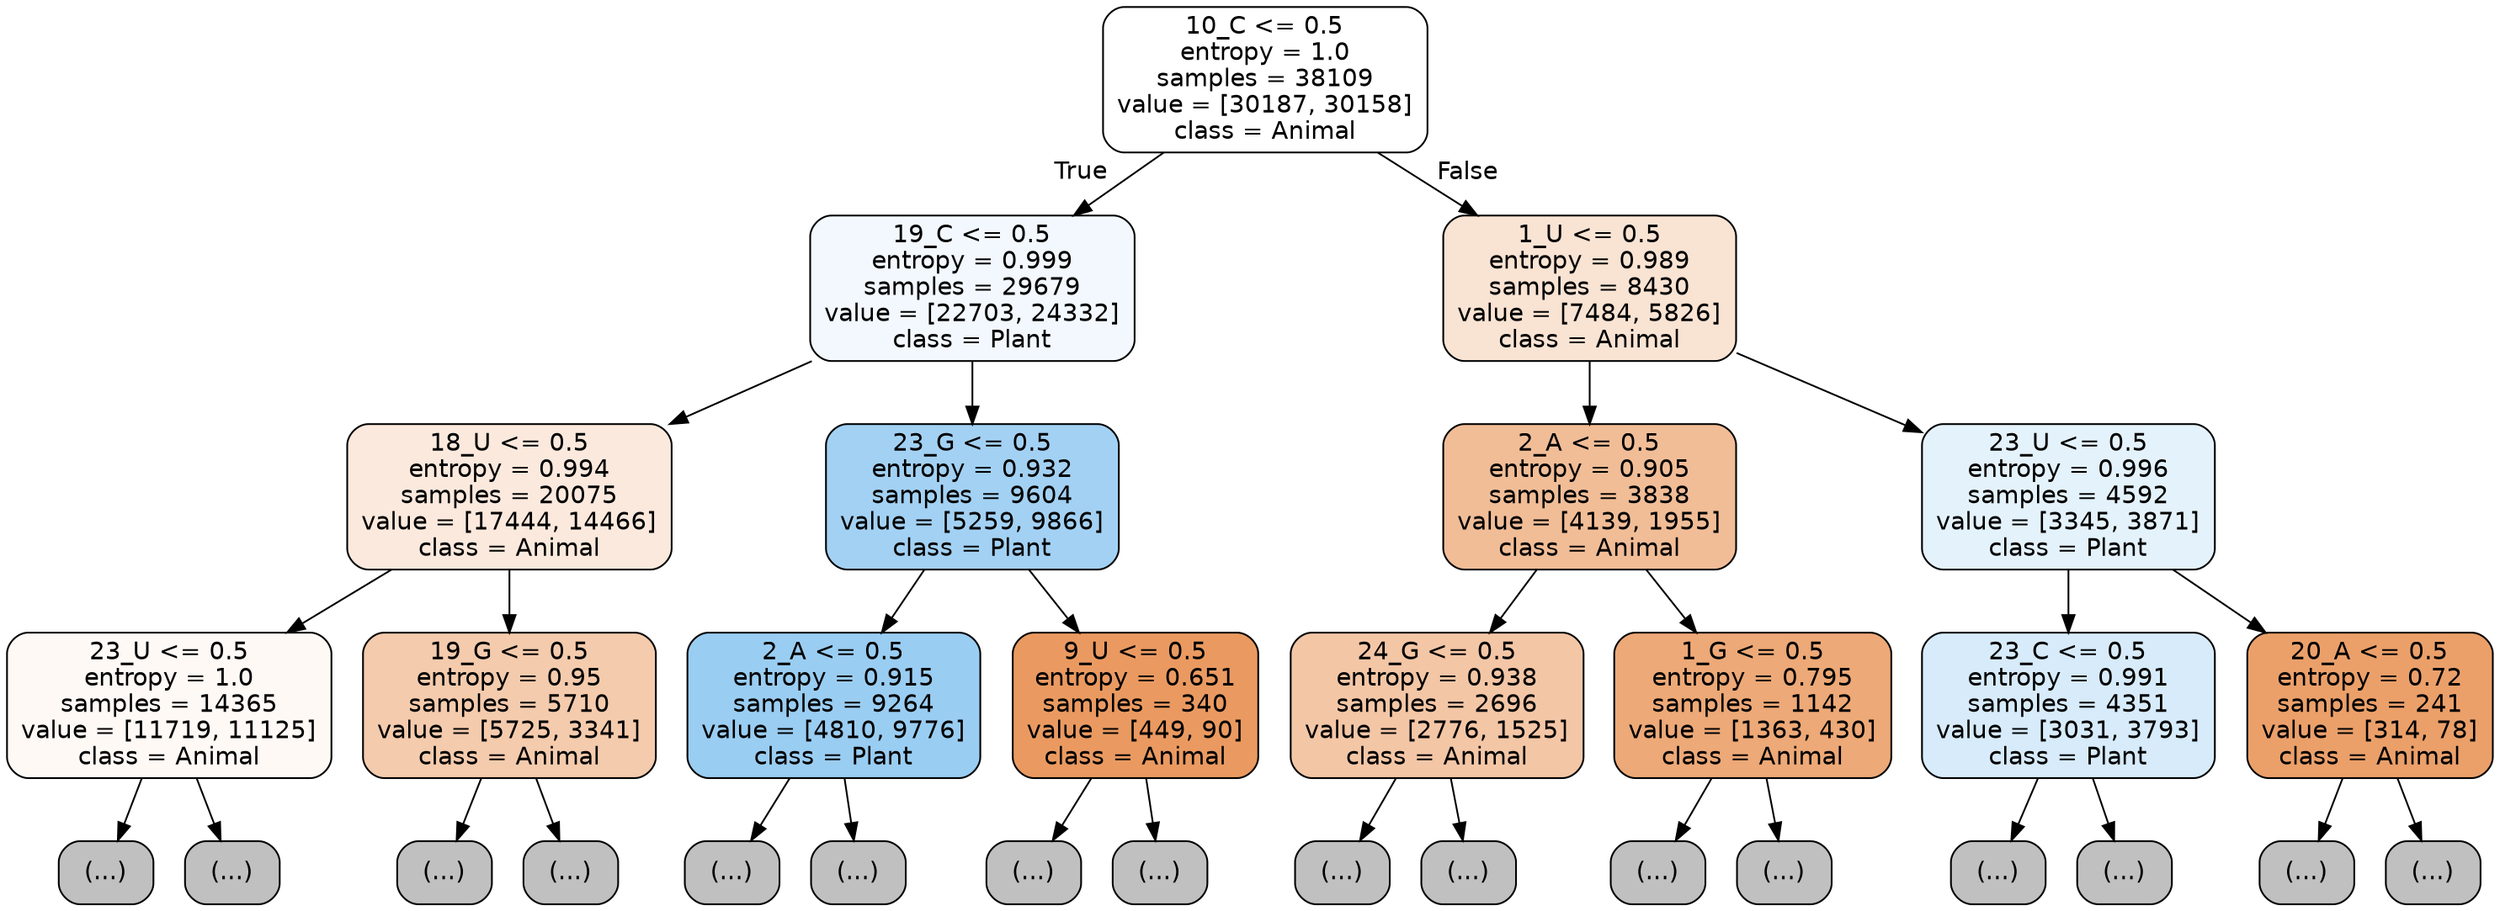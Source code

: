 digraph Tree {
node [shape=box, style="filled, rounded", color="black", fontname="helvetica"] ;
edge [fontname="helvetica"] ;
0 [label="10_C <= 0.5\nentropy = 1.0\nsamples = 38109\nvalue = [30187, 30158]\nclass = Animal", fillcolor="#ffffff"] ;
1 [label="19_C <= 0.5\nentropy = 0.999\nsamples = 29679\nvalue = [22703, 24332]\nclass = Plant", fillcolor="#f2f8fd"] ;
0 -> 1 [labeldistance=2.5, labelangle=45, headlabel="True"] ;
2 [label="18_U <= 0.5\nentropy = 0.994\nsamples = 20075\nvalue = [17444, 14466]\nclass = Animal", fillcolor="#fbe9dd"] ;
1 -> 2 ;
3 [label="23_U <= 0.5\nentropy = 1.0\nsamples = 14365\nvalue = [11719, 11125]\nclass = Animal", fillcolor="#fef9f5"] ;
2 -> 3 ;
4 [label="(...)", fillcolor="#C0C0C0"] ;
3 -> 4 ;
6905 [label="(...)", fillcolor="#C0C0C0"] ;
3 -> 6905 ;
7246 [label="19_G <= 0.5\nentropy = 0.95\nsamples = 5710\nvalue = [5725, 3341]\nclass = Animal", fillcolor="#f4cbad"] ;
2 -> 7246 ;
7247 [label="(...)", fillcolor="#C0C0C0"] ;
7246 -> 7247 ;
8740 [label="(...)", fillcolor="#C0C0C0"] ;
7246 -> 8740 ;
9841 [label="23_G <= 0.5\nentropy = 0.932\nsamples = 9604\nvalue = [5259, 9866]\nclass = Plant", fillcolor="#a3d1f3"] ;
1 -> 9841 ;
9842 [label="2_A <= 0.5\nentropy = 0.915\nsamples = 9264\nvalue = [4810, 9776]\nclass = Plant", fillcolor="#9acdf2"] ;
9841 -> 9842 ;
9843 [label="(...)", fillcolor="#C0C0C0"] ;
9842 -> 9843 ;
12188 [label="(...)", fillcolor="#C0C0C0"] ;
9842 -> 12188 ;
12925 [label="9_U <= 0.5\nentropy = 0.651\nsamples = 340\nvalue = [449, 90]\nclass = Animal", fillcolor="#ea9a61"] ;
9841 -> 12925 ;
12926 [label="(...)", fillcolor="#C0C0C0"] ;
12925 -> 12926 ;
13005 [label="(...)", fillcolor="#C0C0C0"] ;
12925 -> 13005 ;
13046 [label="1_U <= 0.5\nentropy = 0.989\nsamples = 8430\nvalue = [7484, 5826]\nclass = Animal", fillcolor="#f9e3d3"] ;
0 -> 13046 [labeldistance=2.5, labelangle=-45, headlabel="False"] ;
13047 [label="2_A <= 0.5\nentropy = 0.905\nsamples = 3838\nvalue = [4139, 1955]\nclass = Animal", fillcolor="#f1bd97"] ;
13046 -> 13047 ;
13048 [label="24_G <= 0.5\nentropy = 0.938\nsamples = 2696\nvalue = [2776, 1525]\nclass = Animal", fillcolor="#f3c6a6"] ;
13047 -> 13048 ;
13049 [label="(...)", fillcolor="#C0C0C0"] ;
13048 -> 13049 ;
14448 [label="(...)", fillcolor="#C0C0C0"] ;
13048 -> 14448 ;
14503 [label="1_G <= 0.5\nentropy = 0.795\nsamples = 1142\nvalue = [1363, 430]\nclass = Animal", fillcolor="#eda977"] ;
13047 -> 14503 ;
14504 [label="(...)", fillcolor="#C0C0C0"] ;
14503 -> 14504 ;
14941 [label="(...)", fillcolor="#C0C0C0"] ;
14503 -> 14941 ;
15082 [label="23_U <= 0.5\nentropy = 0.996\nsamples = 4592\nvalue = [3345, 3871]\nclass = Plant", fillcolor="#e4f2fb"] ;
13046 -> 15082 ;
15083 [label="23_C <= 0.5\nentropy = 0.991\nsamples = 4351\nvalue = [3031, 3793]\nclass = Plant", fillcolor="#d7ebfa"] ;
15082 -> 15083 ;
15084 [label="(...)", fillcolor="#C0C0C0"] ;
15083 -> 15084 ;
16491 [label="(...)", fillcolor="#C0C0C0"] ;
15083 -> 16491 ;
16536 [label="20_A <= 0.5\nentropy = 0.72\nsamples = 241\nvalue = [314, 78]\nclass = Animal", fillcolor="#eba06a"] ;
15082 -> 16536 ;
16537 [label="(...)", fillcolor="#C0C0C0"] ;
16536 -> 16537 ;
16586 [label="(...)", fillcolor="#C0C0C0"] ;
16536 -> 16586 ;
}